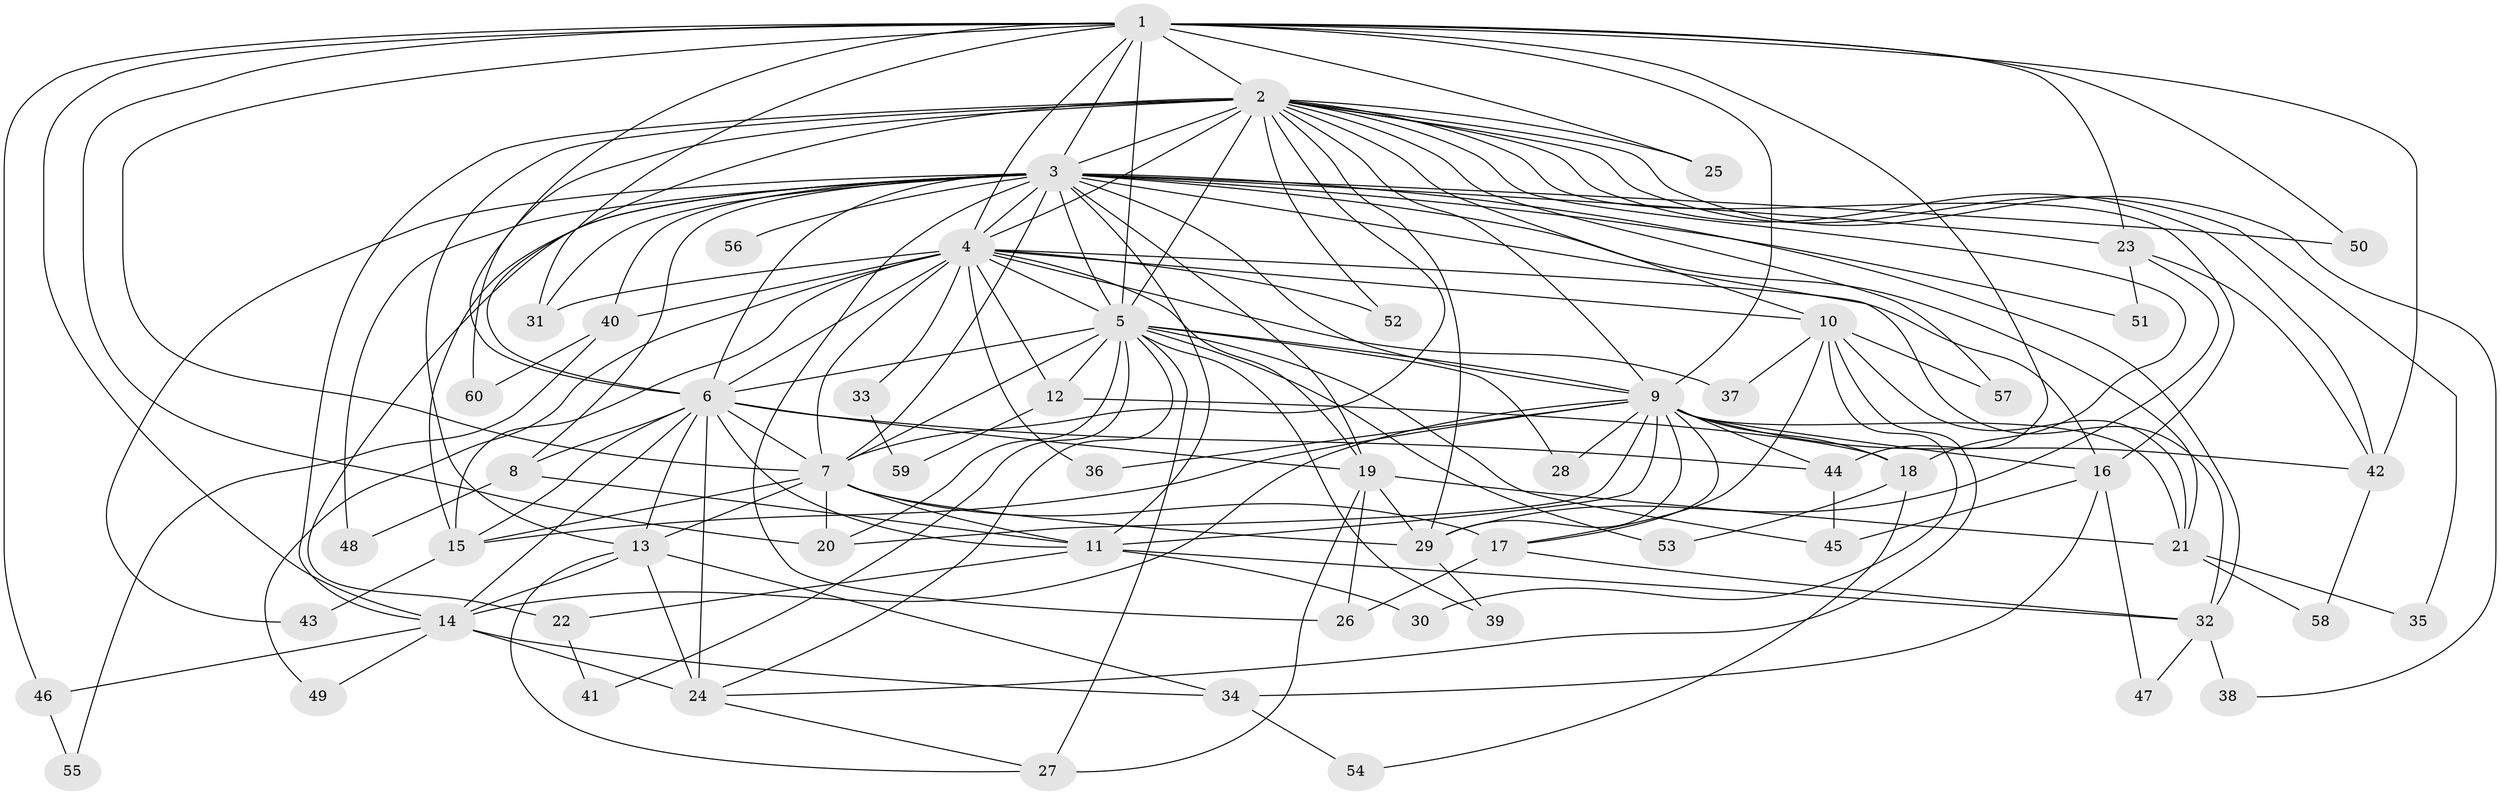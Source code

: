 // original degree distribution, {19: 0.016666666666666666, 26: 0.008333333333333333, 28: 0.008333333333333333, 24: 0.008333333333333333, 13: 0.008333333333333333, 20: 0.008333333333333333, 18: 0.008333333333333333, 25: 0.008333333333333333, 22: 0.008333333333333333, 2: 0.525, 4: 0.08333333333333333, 3: 0.18333333333333332, 6: 0.03333333333333333, 8: 0.008333333333333333, 5: 0.075, 7: 0.008333333333333333}
// Generated by graph-tools (version 1.1) at 2025/34/03/09/25 02:34:59]
// undirected, 60 vertices, 162 edges
graph export_dot {
graph [start="1"]
  node [color=gray90,style=filled];
  1;
  2;
  3;
  4;
  5;
  6;
  7;
  8;
  9;
  10;
  11;
  12;
  13;
  14;
  15;
  16;
  17;
  18;
  19;
  20;
  21;
  22;
  23;
  24;
  25;
  26;
  27;
  28;
  29;
  30;
  31;
  32;
  33;
  34;
  35;
  36;
  37;
  38;
  39;
  40;
  41;
  42;
  43;
  44;
  45;
  46;
  47;
  48;
  49;
  50;
  51;
  52;
  53;
  54;
  55;
  56;
  57;
  58;
  59;
  60;
  1 -- 2 [weight=2.0];
  1 -- 3 [weight=4.0];
  1 -- 4 [weight=2.0];
  1 -- 5 [weight=2.0];
  1 -- 6 [weight=4.0];
  1 -- 7 [weight=2.0];
  1 -- 9 [weight=11.0];
  1 -- 14 [weight=2.0];
  1 -- 20 [weight=2.0];
  1 -- 23 [weight=1.0];
  1 -- 25 [weight=1.0];
  1 -- 31 [weight=1.0];
  1 -- 42 [weight=2.0];
  1 -- 44 [weight=1.0];
  1 -- 46 [weight=1.0];
  1 -- 50 [weight=1.0];
  2 -- 3 [weight=2.0];
  2 -- 4 [weight=1.0];
  2 -- 5 [weight=1.0];
  2 -- 6 [weight=3.0];
  2 -- 7 [weight=1.0];
  2 -- 9 [weight=2.0];
  2 -- 10 [weight=1.0];
  2 -- 13 [weight=1.0];
  2 -- 14 [weight=1.0];
  2 -- 16 [weight=1.0];
  2 -- 18 [weight=1.0];
  2 -- 25 [weight=1.0];
  2 -- 29 [weight=1.0];
  2 -- 35 [weight=1.0];
  2 -- 38 [weight=1.0];
  2 -- 42 [weight=1.0];
  2 -- 52 [weight=1.0];
  2 -- 57 [weight=1.0];
  2 -- 60 [weight=1.0];
  3 -- 4 [weight=2.0];
  3 -- 5 [weight=2.0];
  3 -- 6 [weight=4.0];
  3 -- 7 [weight=2.0];
  3 -- 8 [weight=1.0];
  3 -- 9 [weight=1.0];
  3 -- 11 [weight=1.0];
  3 -- 15 [weight=2.0];
  3 -- 16 [weight=1.0];
  3 -- 19 [weight=2.0];
  3 -- 21 [weight=1.0];
  3 -- 22 [weight=1.0];
  3 -- 23 [weight=1.0];
  3 -- 26 [weight=1.0];
  3 -- 31 [weight=1.0];
  3 -- 32 [weight=1.0];
  3 -- 40 [weight=1.0];
  3 -- 43 [weight=1.0];
  3 -- 48 [weight=1.0];
  3 -- 50 [weight=1.0];
  3 -- 51 [weight=1.0];
  3 -- 56 [weight=1.0];
  4 -- 5 [weight=1.0];
  4 -- 6 [weight=2.0];
  4 -- 7 [weight=2.0];
  4 -- 10 [weight=2.0];
  4 -- 12 [weight=1.0];
  4 -- 15 [weight=1.0];
  4 -- 19 [weight=1.0];
  4 -- 31 [weight=1.0];
  4 -- 32 [weight=1.0];
  4 -- 33 [weight=1.0];
  4 -- 36 [weight=1.0];
  4 -- 37 [weight=1.0];
  4 -- 40 [weight=1.0];
  4 -- 49 [weight=1.0];
  4 -- 52 [weight=1.0];
  5 -- 6 [weight=3.0];
  5 -- 7 [weight=1.0];
  5 -- 9 [weight=1.0];
  5 -- 12 [weight=1.0];
  5 -- 20 [weight=1.0];
  5 -- 24 [weight=1.0];
  5 -- 27 [weight=1.0];
  5 -- 28 [weight=1.0];
  5 -- 39 [weight=1.0];
  5 -- 41 [weight=1.0];
  5 -- 45 [weight=1.0];
  5 -- 53 [weight=1.0];
  6 -- 7 [weight=3.0];
  6 -- 8 [weight=1.0];
  6 -- 11 [weight=1.0];
  6 -- 13 [weight=1.0];
  6 -- 14 [weight=2.0];
  6 -- 15 [weight=1.0];
  6 -- 19 [weight=1.0];
  6 -- 24 [weight=4.0];
  6 -- 44 [weight=3.0];
  7 -- 11 [weight=2.0];
  7 -- 13 [weight=2.0];
  7 -- 15 [weight=1.0];
  7 -- 17 [weight=4.0];
  7 -- 20 [weight=1.0];
  7 -- 29 [weight=1.0];
  8 -- 11 [weight=1.0];
  8 -- 48 [weight=1.0];
  9 -- 11 [weight=1.0];
  9 -- 14 [weight=1.0];
  9 -- 15 [weight=1.0];
  9 -- 16 [weight=1.0];
  9 -- 17 [weight=1.0];
  9 -- 18 [weight=1.0];
  9 -- 20 [weight=1.0];
  9 -- 21 [weight=1.0];
  9 -- 28 [weight=1.0];
  9 -- 29 [weight=1.0];
  9 -- 36 [weight=1.0];
  9 -- 42 [weight=1.0];
  9 -- 44 [weight=1.0];
  10 -- 17 [weight=1.0];
  10 -- 21 [weight=1.0];
  10 -- 24 [weight=1.0];
  10 -- 30 [weight=1.0];
  10 -- 37 [weight=1.0];
  10 -- 57 [weight=1.0];
  11 -- 22 [weight=1.0];
  11 -- 30 [weight=1.0];
  11 -- 32 [weight=1.0];
  12 -- 18 [weight=1.0];
  12 -- 59 [weight=1.0];
  13 -- 14 [weight=1.0];
  13 -- 24 [weight=1.0];
  13 -- 27 [weight=1.0];
  13 -- 34 [weight=1.0];
  14 -- 24 [weight=1.0];
  14 -- 34 [weight=1.0];
  14 -- 46 [weight=1.0];
  14 -- 49 [weight=1.0];
  15 -- 43 [weight=1.0];
  16 -- 34 [weight=1.0];
  16 -- 45 [weight=1.0];
  16 -- 47 [weight=1.0];
  17 -- 26 [weight=1.0];
  17 -- 32 [weight=1.0];
  18 -- 53 [weight=1.0];
  18 -- 54 [weight=1.0];
  19 -- 21 [weight=1.0];
  19 -- 26 [weight=1.0];
  19 -- 27 [weight=1.0];
  19 -- 29 [weight=1.0];
  21 -- 35 [weight=1.0];
  21 -- 58 [weight=1.0];
  22 -- 41 [weight=1.0];
  23 -- 29 [weight=1.0];
  23 -- 42 [weight=1.0];
  23 -- 51 [weight=1.0];
  24 -- 27 [weight=1.0];
  29 -- 39 [weight=1.0];
  32 -- 38 [weight=1.0];
  32 -- 47 [weight=1.0];
  33 -- 59 [weight=1.0];
  34 -- 54 [weight=1.0];
  40 -- 55 [weight=1.0];
  40 -- 60 [weight=1.0];
  42 -- 58 [weight=1.0];
  44 -- 45 [weight=1.0];
  46 -- 55 [weight=1.0];
}
